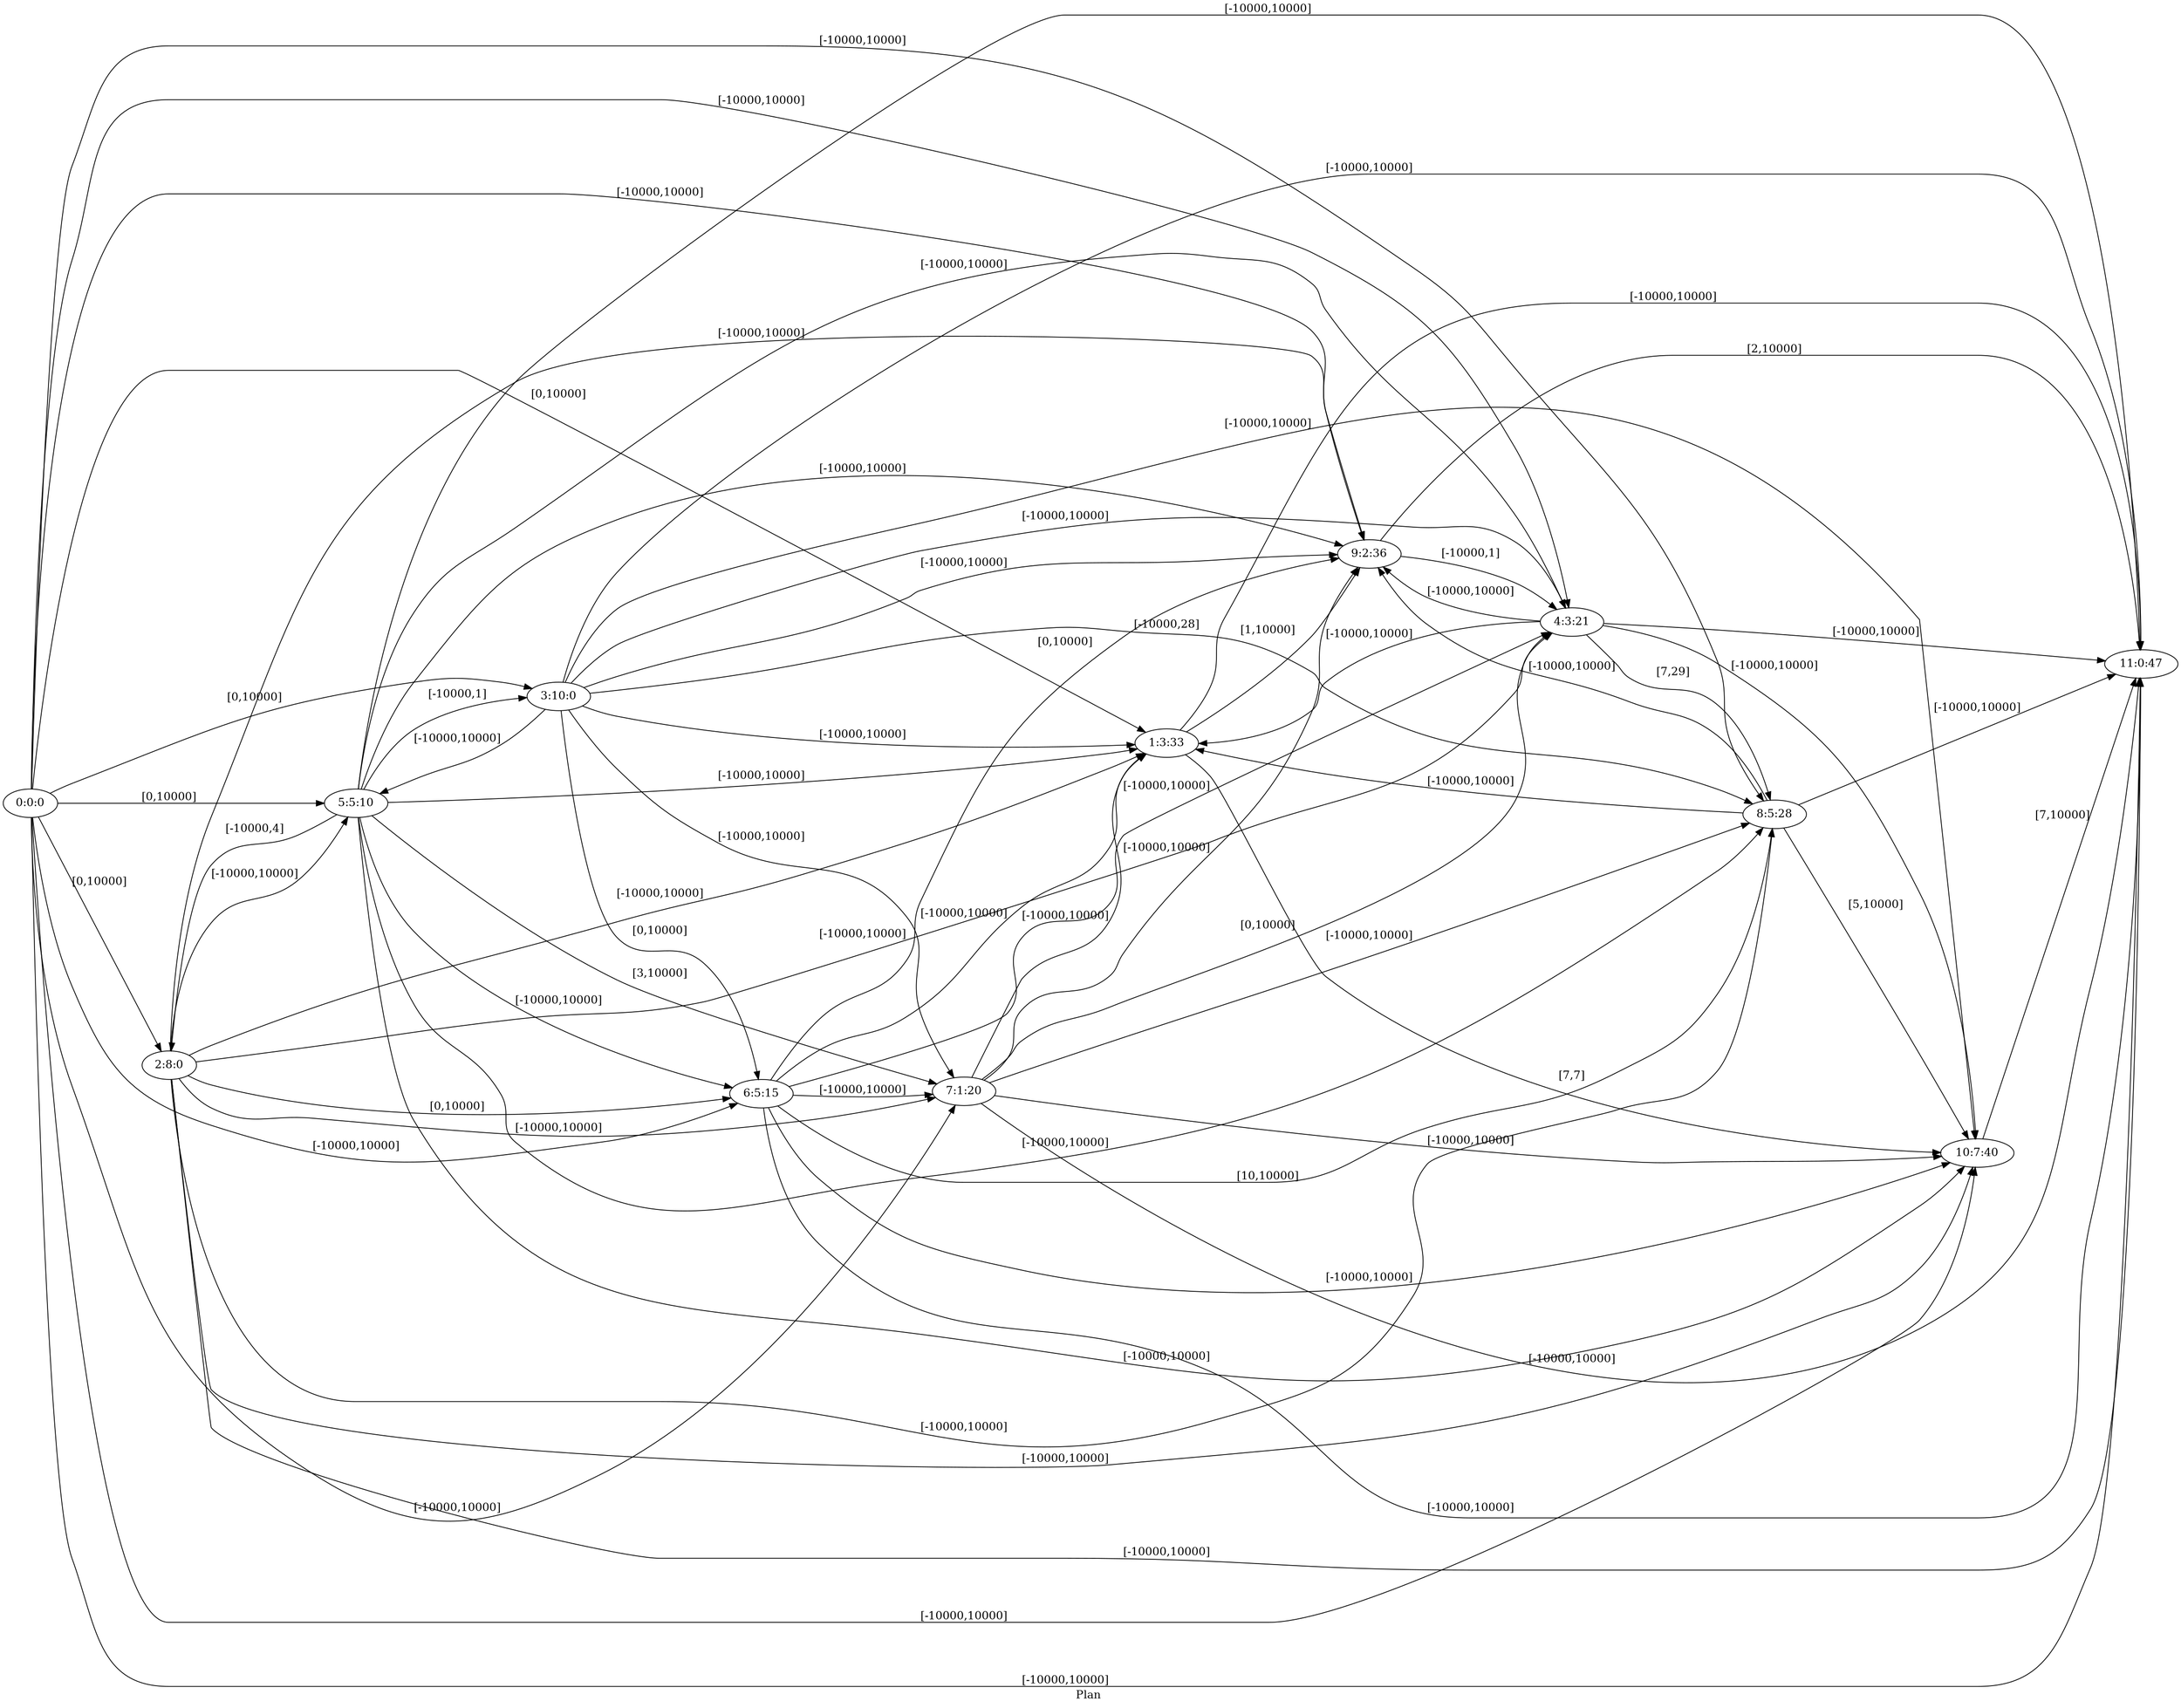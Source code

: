 digraph G {
 rankdir = LR;
 nodesep = .45; 
 size = 30;
label="Plan ";
 fldt = 0.386447;
"0:0:0"->"1:3:33"[ label = "[0,10000]"];
"0:0:0"->"2:8:0"[ label = "[0,10000]"];
"0:0:0"->"3:10:0"[ label = "[0,10000]"];
"0:0:0"->"4:3:21"[ label = "[-10000,10000]"];
"0:0:0"->"5:5:10"[ label = "[0,10000]"];
"0:0:0"->"6:5:15"[ label = "[-10000,10000]"];
"0:0:0"->"7:1:20"[ label = "[-10000,10000]"];
"0:0:0"->"8:5:28"[ label = "[-10000,10000]"];
"0:0:0"->"9:2:36"[ label = "[-10000,10000]"];
"0:0:0"->"10:7:40"[ label = "[-10000,10000]"];
"0:0:0"->"11:0:47"[ label = "[-10000,10000]"];
"1:3:33"->"9:2:36"[ label = "[1,10000]"];
"1:3:33"->"10:7:40"[ label = "[7,7]"];
"1:3:33"->"11:0:47"[ label = "[-10000,10000]"];
"2:8:0"->"1:3:33"[ label = "[-10000,10000]"];
"2:8:0"->"4:3:21"[ label = "[-10000,10000]"];
"2:8:0"->"5:5:10"[ label = "[-10000,10000]"];
"2:8:0"->"6:5:15"[ label = "[0,10000]"];
"2:8:0"->"7:1:20"[ label = "[-10000,10000]"];
"2:8:0"->"8:5:28"[ label = "[-10000,10000]"];
"2:8:0"->"9:2:36"[ label = "[-10000,10000]"];
"2:8:0"->"10:7:40"[ label = "[-10000,10000]"];
"2:8:0"->"11:0:47"[ label = "[-10000,10000]"];
"3:10:0"->"1:3:33"[ label = "[-10000,10000]"];
"3:10:0"->"4:3:21"[ label = "[-10000,10000]"];
"3:10:0"->"5:5:10"[ label = "[-10000,10000]"];
"3:10:0"->"6:5:15"[ label = "[0,10000]"];
"3:10:0"->"7:1:20"[ label = "[-10000,10000]"];
"3:10:0"->"8:5:28"[ label = "[-10000,28]"];
"3:10:0"->"9:2:36"[ label = "[-10000,10000]"];
"3:10:0"->"10:7:40"[ label = "[-10000,10000]"];
"3:10:0"->"11:0:47"[ label = "[-10000,10000]"];
"4:3:21"->"1:3:33"[ label = "[-10000,10000]"];
"4:3:21"->"8:5:28"[ label = "[7,29]"];
"4:3:21"->"9:2:36"[ label = "[-10000,10000]"];
"4:3:21"->"10:7:40"[ label = "[-10000,10000]"];
"4:3:21"->"11:0:47"[ label = "[-10000,10000]"];
"5:5:10"->"1:3:33"[ label = "[-10000,10000]"];
"5:5:10"->"2:8:0"[ label = "[-10000,4]"];
"5:5:10"->"3:10:0"[ label = "[-10000,1]"];
"5:5:10"->"4:3:21"[ label = "[-10000,10000]"];
"5:5:10"->"6:5:15"[ label = "[-10000,10000]"];
"5:5:10"->"7:1:20"[ label = "[3,10000]"];
"5:5:10"->"8:5:28"[ label = "[-10000,10000]"];
"5:5:10"->"9:2:36"[ label = "[-10000,10000]"];
"5:5:10"->"10:7:40"[ label = "[-10000,10000]"];
"5:5:10"->"11:0:47"[ label = "[-10000,10000]"];
"6:5:15"->"1:3:33"[ label = "[-10000,10000]"];
"6:5:15"->"4:3:21"[ label = "[-10000,10000]"];
"6:5:15"->"7:1:20"[ label = "[-10000,10000]"];
"6:5:15"->"8:5:28"[ label = "[10,10000]"];
"6:5:15"->"9:2:36"[ label = "[0,10000]"];
"6:5:15"->"10:7:40"[ label = "[-10000,10000]"];
"6:5:15"->"11:0:47"[ label = "[-10000,10000]"];
"7:1:20"->"1:3:33"[ label = "[-10000,10000]"];
"7:1:20"->"4:3:21"[ label = "[0,10000]"];
"7:1:20"->"8:5:28"[ label = "[-10000,10000]"];
"7:1:20"->"9:2:36"[ label = "[-10000,10000]"];
"7:1:20"->"10:7:40"[ label = "[-10000,10000]"];
"7:1:20"->"11:0:47"[ label = "[-10000,10000]"];
"8:5:28"->"1:3:33"[ label = "[-10000,10000]"];
"8:5:28"->"9:2:36"[ label = "[-10000,10000]"];
"8:5:28"->"10:7:40"[ label = "[5,10000]"];
"8:5:28"->"11:0:47"[ label = "[-10000,10000]"];
"9:2:36"->"4:3:21"[ label = "[-10000,1]"];
"9:2:36"->"11:0:47"[ label = "[2,10000]"];
"10:7:40"->"11:0:47"[ label = "[7,10000]"];
}
